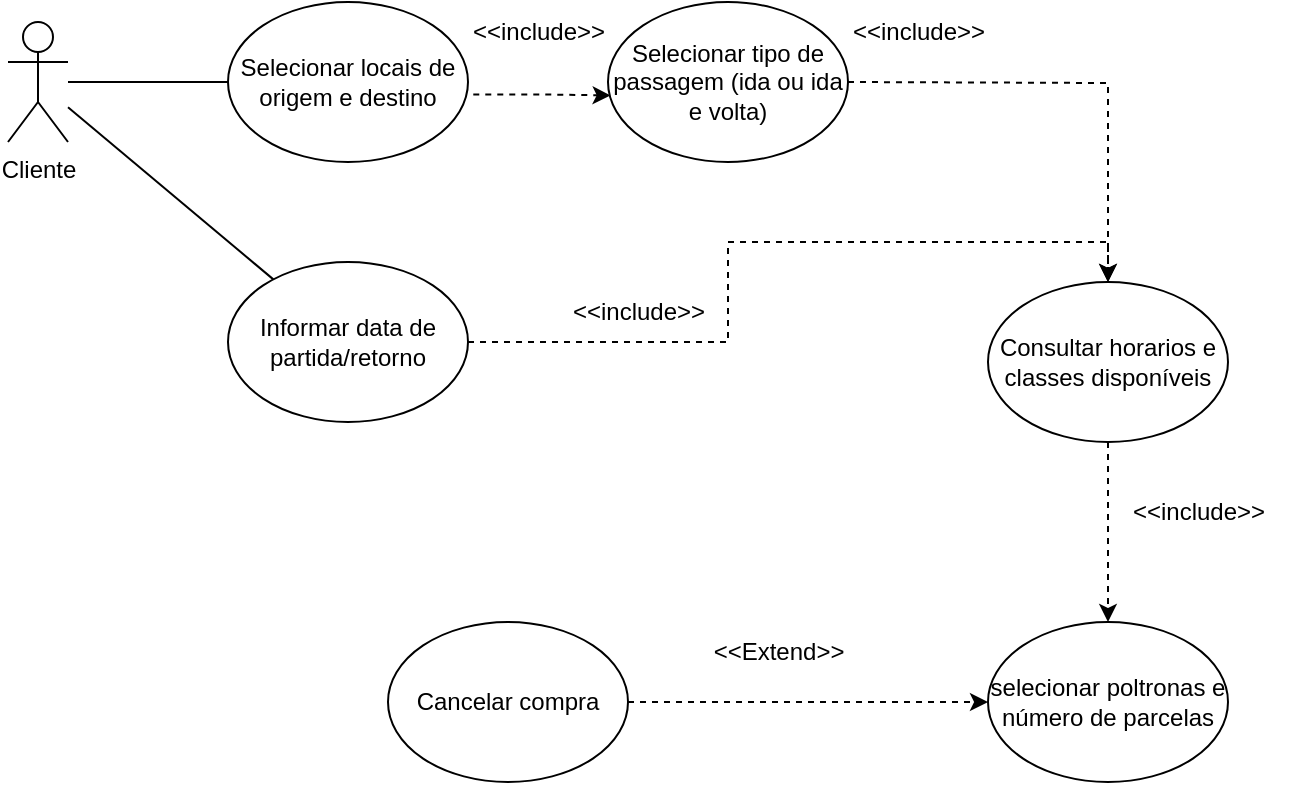 <mxfile version="24.4.9" type="device">
  <diagram name="Página-1" id="-qFB8aAsUAFHRtEWmJsG">
    <mxGraphModel dx="808" dy="435" grid="1" gridSize="10" guides="1" tooltips="1" connect="1" arrows="1" fold="1" page="1" pageScale="1" pageWidth="827" pageHeight="1169" math="0" shadow="0">
      <root>
        <mxCell id="0" />
        <mxCell id="1" parent="0" />
        <mxCell id="krula1kkqeeLvZCHAs3P-1" value="Cliente" style="shape=umlActor;verticalLabelPosition=bottom;verticalAlign=top;html=1;outlineConnect=0;" vertex="1" parent="1">
          <mxGeometry x="40" y="40" width="30" height="60" as="geometry" />
        </mxCell>
        <mxCell id="krula1kkqeeLvZCHAs3P-3" value="Selecionar locais de origem e destino" style="ellipse;whiteSpace=wrap;html=1;" vertex="1" parent="1">
          <mxGeometry x="150" y="30" width="120" height="80" as="geometry" />
        </mxCell>
        <mxCell id="krula1kkqeeLvZCHAs3P-11" style="edgeStyle=orthogonalEdgeStyle;rounded=0;orthogonalLoop=1;jettySize=auto;html=1;entryX=0.011;entryY=0.584;entryDx=0;entryDy=0;dashed=1;entryPerimeter=0;exitX=1.022;exitY=0.578;exitDx=0;exitDy=0;exitPerimeter=0;" edge="1" parent="1" source="krula1kkqeeLvZCHAs3P-3" target="krula1kkqeeLvZCHAs3P-4">
          <mxGeometry relative="1" as="geometry">
            <mxPoint x="290" y="90" as="sourcePoint" />
          </mxGeometry>
        </mxCell>
        <mxCell id="krula1kkqeeLvZCHAs3P-4" value="Selecionar tipo de passagem (ida ou ida e volta)" style="ellipse;whiteSpace=wrap;html=1;" vertex="1" parent="1">
          <mxGeometry x="340" y="30" width="120" height="80" as="geometry" />
        </mxCell>
        <mxCell id="krula1kkqeeLvZCHAs3P-13" style="edgeStyle=orthogonalEdgeStyle;rounded=0;orthogonalLoop=1;jettySize=auto;html=1;entryX=0.5;entryY=0;entryDx=0;entryDy=0;dashed=1;" edge="1" parent="1" target="krula1kkqeeLvZCHAs3P-15">
          <mxGeometry relative="1" as="geometry">
            <mxPoint x="460" y="70" as="sourcePoint" />
            <mxPoint x="460.0" y="100" as="targetPoint" />
          </mxGeometry>
        </mxCell>
        <mxCell id="krula1kkqeeLvZCHAs3P-19" style="edgeStyle=orthogonalEdgeStyle;rounded=0;orthogonalLoop=1;jettySize=auto;html=1;entryX=0.5;entryY=0;entryDx=0;entryDy=0;dashed=1;" edge="1" parent="1" source="krula1kkqeeLvZCHAs3P-5" target="krula1kkqeeLvZCHAs3P-15">
          <mxGeometry relative="1" as="geometry" />
        </mxCell>
        <mxCell id="krula1kkqeeLvZCHAs3P-5" value="Informar data de partida/retorno" style="ellipse;whiteSpace=wrap;html=1;" vertex="1" parent="1">
          <mxGeometry x="150" y="160" width="120" height="80" as="geometry" />
        </mxCell>
        <mxCell id="krula1kkqeeLvZCHAs3P-6" value="" style="endArrow=none;html=1;rounded=0;entryX=0;entryY=0.5;entryDx=0;entryDy=0;" edge="1" parent="1" source="krula1kkqeeLvZCHAs3P-1" target="krula1kkqeeLvZCHAs3P-3">
          <mxGeometry width="50" height="50" relative="1" as="geometry">
            <mxPoint x="100" y="120" as="sourcePoint" />
            <mxPoint x="150" y="70" as="targetPoint" />
          </mxGeometry>
        </mxCell>
        <mxCell id="krula1kkqeeLvZCHAs3P-12" value="&amp;lt;&amp;lt;include&amp;gt;&amp;gt;" style="text;html=1;align=center;verticalAlign=middle;resizable=0;points=[];autosize=1;strokeColor=none;fillColor=none;" vertex="1" parent="1">
          <mxGeometry x="260" y="30" width="90" height="30" as="geometry" />
        </mxCell>
        <mxCell id="krula1kkqeeLvZCHAs3P-14" value="&amp;lt;&amp;lt;include&amp;gt;&amp;gt;" style="text;html=1;align=center;verticalAlign=middle;resizable=0;points=[];autosize=1;strokeColor=none;fillColor=none;" vertex="1" parent="1">
          <mxGeometry x="450" y="30" width="90" height="30" as="geometry" />
        </mxCell>
        <mxCell id="krula1kkqeeLvZCHAs3P-21" style="edgeStyle=orthogonalEdgeStyle;rounded=0;orthogonalLoop=1;jettySize=auto;html=1;entryX=0.5;entryY=0;entryDx=0;entryDy=0;dashed=1;" edge="1" parent="1" source="krula1kkqeeLvZCHAs3P-15" target="krula1kkqeeLvZCHAs3P-17">
          <mxGeometry relative="1" as="geometry" />
        </mxCell>
        <mxCell id="krula1kkqeeLvZCHAs3P-15" value="Consultar horarios e classes disponíveis" style="ellipse;whiteSpace=wrap;html=1;" vertex="1" parent="1">
          <mxGeometry x="530" y="170" width="120" height="80" as="geometry" />
        </mxCell>
        <mxCell id="krula1kkqeeLvZCHAs3P-23" style="edgeStyle=orthogonalEdgeStyle;rounded=0;orthogonalLoop=1;jettySize=auto;html=1;dashed=1;exitX=1;exitY=0.5;exitDx=0;exitDy=0;entryX=0;entryY=0.5;entryDx=0;entryDy=0;" edge="1" parent="1" source="krula1kkqeeLvZCHAs3P-18" target="krula1kkqeeLvZCHAs3P-17">
          <mxGeometry relative="1" as="geometry">
            <mxPoint x="410" y="400" as="targetPoint" />
          </mxGeometry>
        </mxCell>
        <mxCell id="krula1kkqeeLvZCHAs3P-17" value="selecionar poltronas e número de parcelas" style="ellipse;whiteSpace=wrap;html=1;" vertex="1" parent="1">
          <mxGeometry x="530" y="340" width="120" height="80" as="geometry" />
        </mxCell>
        <mxCell id="krula1kkqeeLvZCHAs3P-18" value="Cancelar compra" style="ellipse;whiteSpace=wrap;html=1;" vertex="1" parent="1">
          <mxGeometry x="230" y="340" width="120" height="80" as="geometry" />
        </mxCell>
        <mxCell id="krula1kkqeeLvZCHAs3P-20" value="&amp;lt;&amp;lt;include&amp;gt;&amp;gt;" style="text;html=1;align=center;verticalAlign=middle;resizable=0;points=[];autosize=1;strokeColor=none;fillColor=none;" vertex="1" parent="1">
          <mxGeometry x="310" y="170" width="90" height="30" as="geometry" />
        </mxCell>
        <mxCell id="krula1kkqeeLvZCHAs3P-22" value="&amp;lt;&amp;lt;include&amp;gt;&amp;gt;" style="text;html=1;align=center;verticalAlign=middle;resizable=0;points=[];autosize=1;strokeColor=none;fillColor=none;" vertex="1" parent="1">
          <mxGeometry x="590" y="270" width="90" height="30" as="geometry" />
        </mxCell>
        <mxCell id="krula1kkqeeLvZCHAs3P-24" value="&amp;lt;&amp;lt;Extend&amp;gt;&amp;gt;" style="text;html=1;align=center;verticalAlign=middle;resizable=0;points=[];autosize=1;strokeColor=none;fillColor=none;" vertex="1" parent="1">
          <mxGeometry x="380" y="340" width="90" height="30" as="geometry" />
        </mxCell>
        <mxCell id="krula1kkqeeLvZCHAs3P-26" value="" style="endArrow=none;html=1;rounded=0;" edge="1" parent="1" source="krula1kkqeeLvZCHAs3P-1" target="krula1kkqeeLvZCHAs3P-5">
          <mxGeometry width="50" height="50" relative="1" as="geometry">
            <mxPoint x="350" y="240" as="sourcePoint" />
            <mxPoint x="400" y="190" as="targetPoint" />
          </mxGeometry>
        </mxCell>
      </root>
    </mxGraphModel>
  </diagram>
</mxfile>
